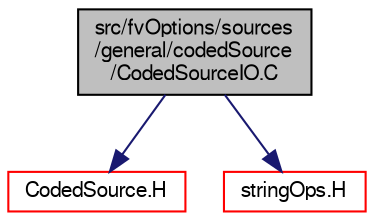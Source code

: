 digraph "src/fvOptions/sources/general/codedSource/CodedSourceIO.C"
{
  bgcolor="transparent";
  edge [fontname="FreeSans",fontsize="10",labelfontname="FreeSans",labelfontsize="10"];
  node [fontname="FreeSans",fontsize="10",shape=record];
  Node0 [label="src/fvOptions/sources\l/general/codedSource\l/CodedSourceIO.C",height=0.2,width=0.4,color="black", fillcolor="grey75", style="filled", fontcolor="black"];
  Node0 -> Node1 [color="midnightblue",fontsize="10",style="solid",fontname="FreeSans"];
  Node1 [label="CodedSource.H",height=0.2,width=0.4,color="red",URL="$a04763.html"];
  Node0 -> Node305 [color="midnightblue",fontsize="10",style="solid",fontname="FreeSans"];
  Node305 [label="stringOps.H",height=0.2,width=0.4,color="red",URL="$a12656.html"];
}
